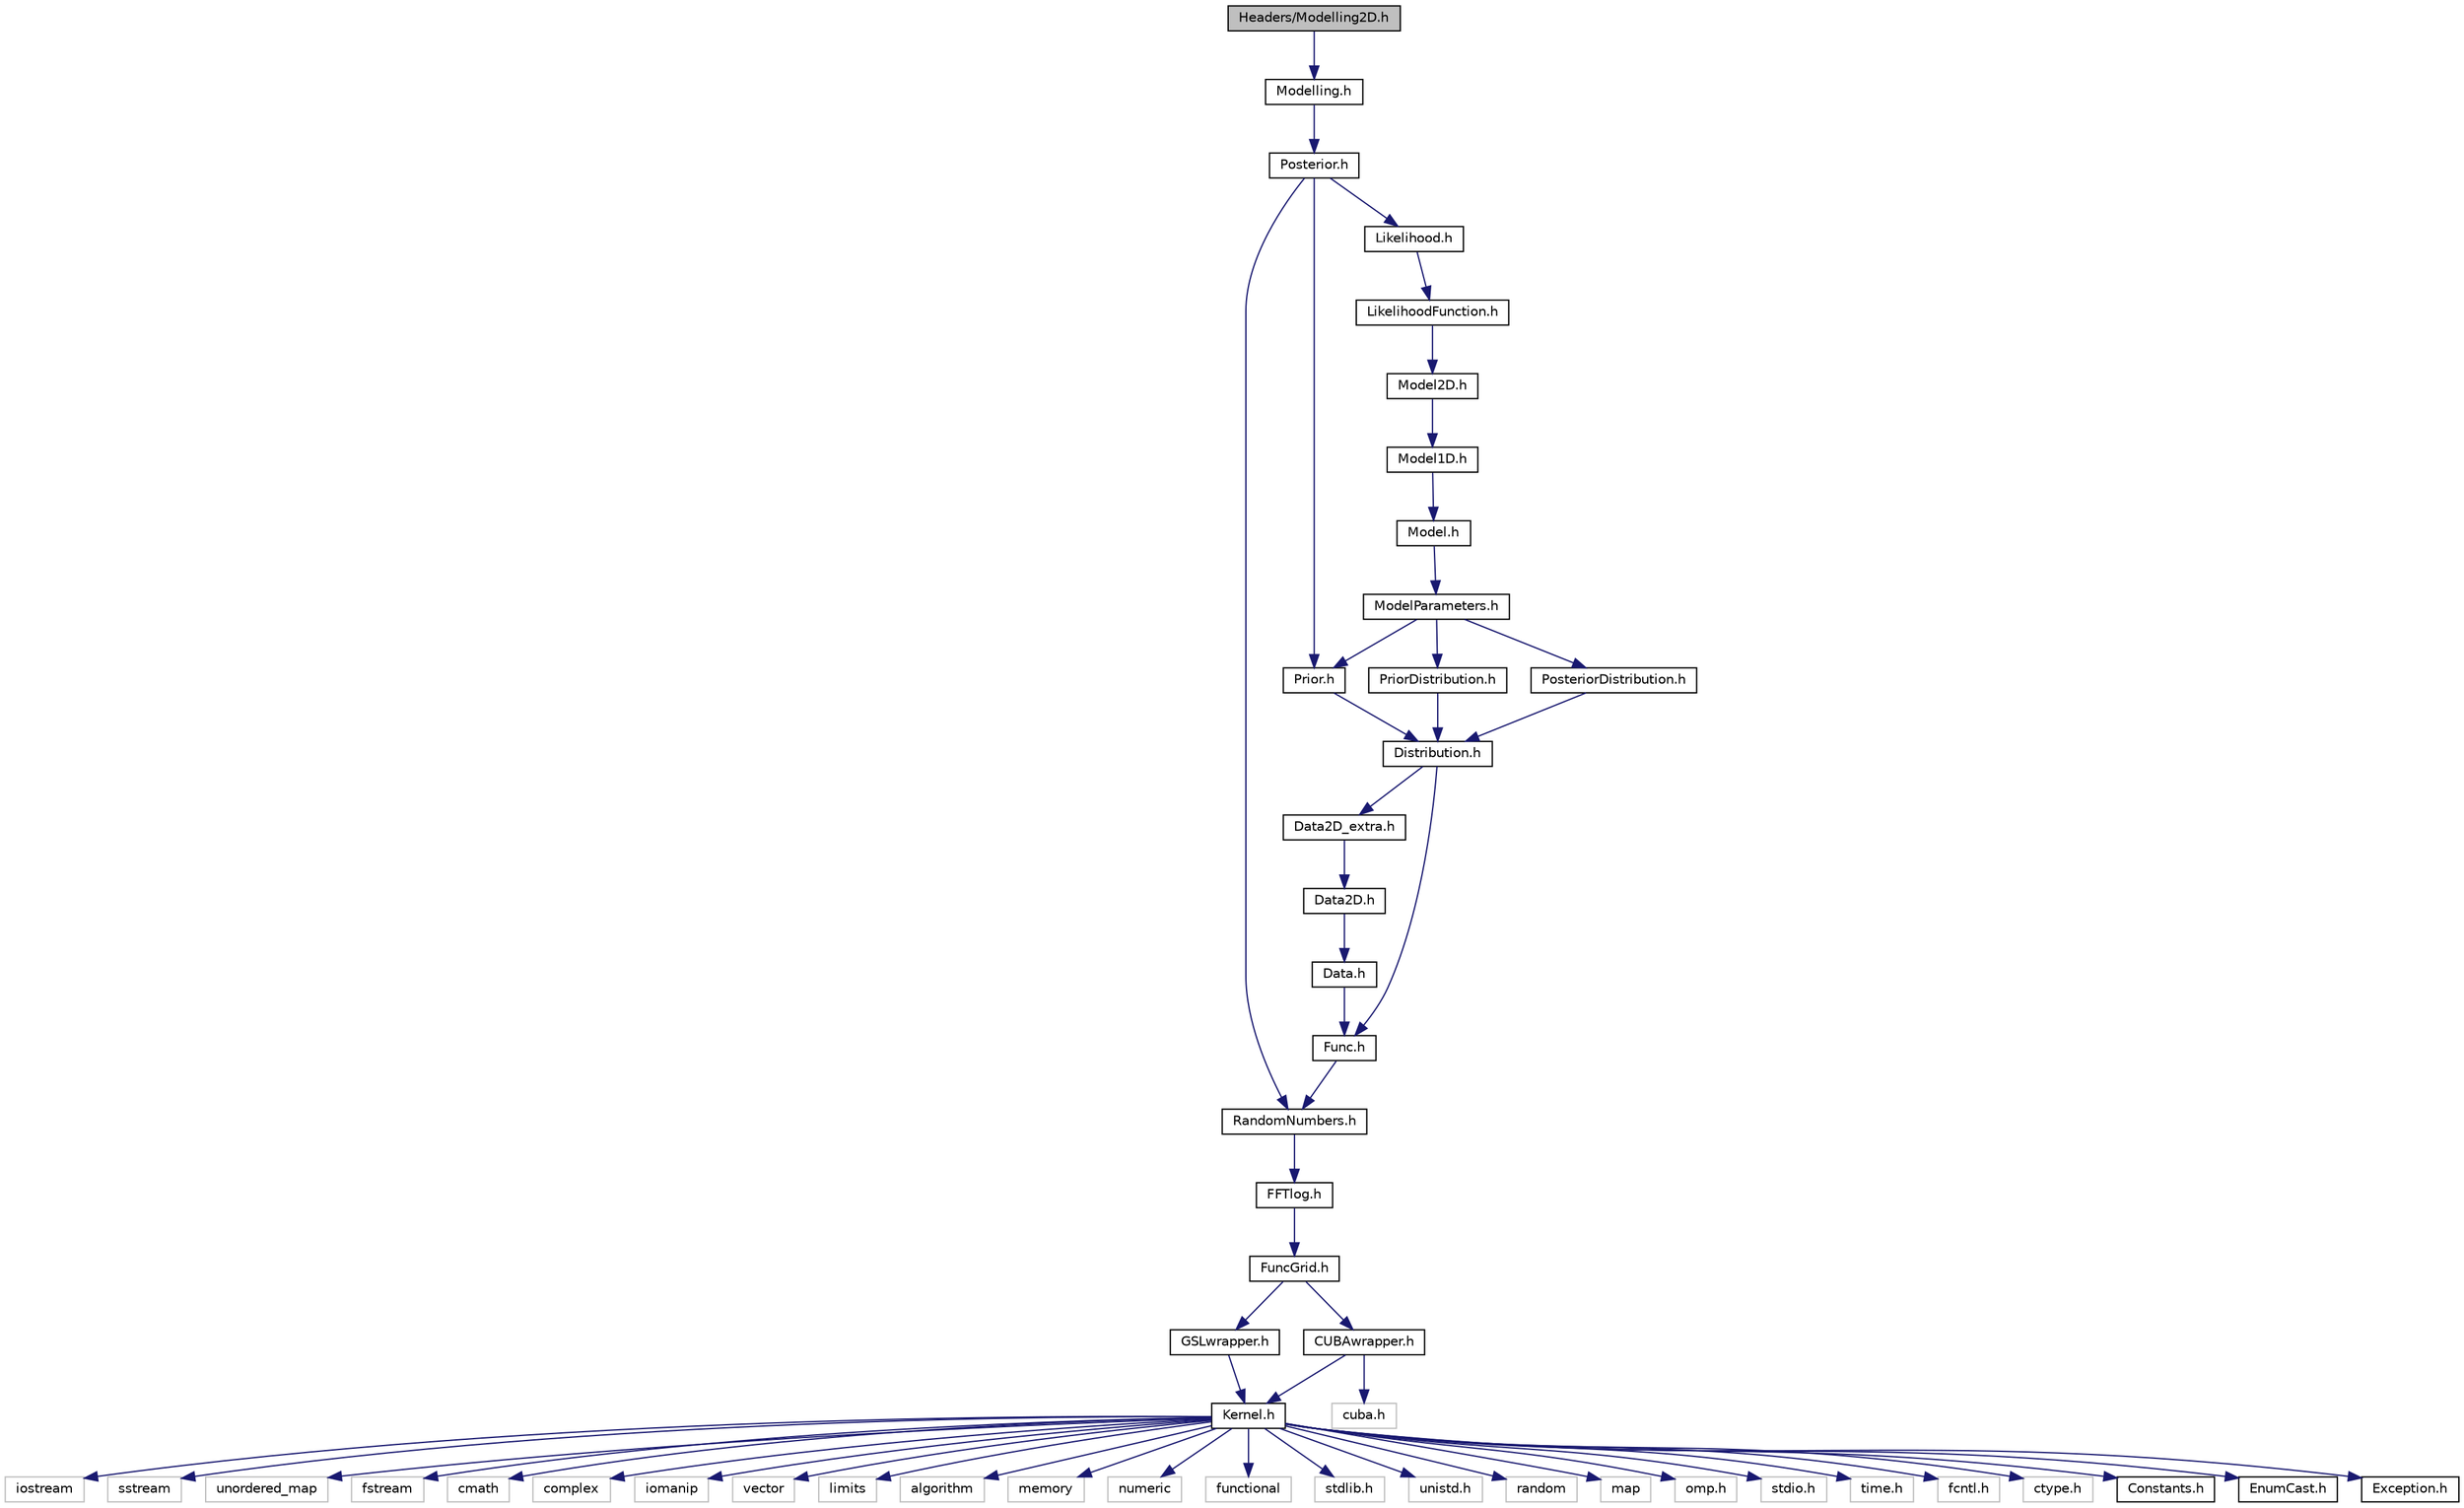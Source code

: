 digraph "Headers/Modelling2D.h"
{
  edge [fontname="Helvetica",fontsize="10",labelfontname="Helvetica",labelfontsize="10"];
  node [fontname="Helvetica",fontsize="10",shape=record];
  Node0 [label="Headers/Modelling2D.h",height=0.2,width=0.4,color="black", fillcolor="grey75", style="filled", fontcolor="black"];
  Node0 -> Node1 [color="midnightblue",fontsize="10",style="solid",fontname="Helvetica"];
  Node1 [label="Modelling.h",height=0.2,width=0.4,color="black", fillcolor="white", style="filled",URL="$d5/d4c/Modelling_8h.html",tooltip="The class Modelling. "];
  Node1 -> Node2 [color="midnightblue",fontsize="10",style="solid",fontname="Helvetica"];
  Node2 [label="Posterior.h",height=0.2,width=0.4,color="black", fillcolor="white", style="filled",URL="$d5/dee/Posterior_8h.html",tooltip="The class Posterior. "];
  Node2 -> Node3 [color="midnightblue",fontsize="10",style="solid",fontname="Helvetica"];
  Node3 [label="RandomNumbers.h",height=0.2,width=0.4,color="black", fillcolor="white", style="filled",URL="$d9/d17/RandomNumbers_8h.html",tooltip="Class functions used to generate random numbers. "];
  Node3 -> Node4 [color="midnightblue",fontsize="10",style="solid",fontname="Helvetica"];
  Node4 [label="FFTlog.h",height=0.2,width=0.4,color="black", fillcolor="white", style="filled",URL="$da/ddd/FFTlog_8h.html",tooltip="Wrapper for fftlog wripper. "];
  Node4 -> Node5 [color="midnightblue",fontsize="10",style="solid",fontname="Helvetica"];
  Node5 [label="FuncGrid.h",height=0.2,width=0.4,color="black", fillcolor="white", style="filled",URL="$d5/d38/FuncGrid_8h.html",tooltip="Class used to handle functions stored on a grid. "];
  Node5 -> Node6 [color="midnightblue",fontsize="10",style="solid",fontname="Helvetica"];
  Node6 [label="GSLwrapper.h",height=0.2,width=0.4,color="black", fillcolor="white", style="filled",URL="$de/dc4/GSLwrapper_8h.html",tooltip="functions that wrap GSL routines for integration, root finding and minimization "];
  Node6 -> Node7 [color="midnightblue",fontsize="10",style="solid",fontname="Helvetica"];
  Node7 [label="Kernel.h",height=0.2,width=0.4,color="black", fillcolor="white", style="filled",URL="$d3/de9/Kernel_8h.html",tooltip="Useful generic functions. "];
  Node7 -> Node8 [color="midnightblue",fontsize="10",style="solid",fontname="Helvetica"];
  Node8 [label="iostream",height=0.2,width=0.4,color="grey75", fillcolor="white", style="filled"];
  Node7 -> Node9 [color="midnightblue",fontsize="10",style="solid",fontname="Helvetica"];
  Node9 [label="sstream",height=0.2,width=0.4,color="grey75", fillcolor="white", style="filled"];
  Node7 -> Node10 [color="midnightblue",fontsize="10",style="solid",fontname="Helvetica"];
  Node10 [label="unordered_map",height=0.2,width=0.4,color="grey75", fillcolor="white", style="filled"];
  Node7 -> Node11 [color="midnightblue",fontsize="10",style="solid",fontname="Helvetica"];
  Node11 [label="fstream",height=0.2,width=0.4,color="grey75", fillcolor="white", style="filled"];
  Node7 -> Node12 [color="midnightblue",fontsize="10",style="solid",fontname="Helvetica"];
  Node12 [label="cmath",height=0.2,width=0.4,color="grey75", fillcolor="white", style="filled"];
  Node7 -> Node13 [color="midnightblue",fontsize="10",style="solid",fontname="Helvetica"];
  Node13 [label="complex",height=0.2,width=0.4,color="grey75", fillcolor="white", style="filled"];
  Node7 -> Node14 [color="midnightblue",fontsize="10",style="solid",fontname="Helvetica"];
  Node14 [label="iomanip",height=0.2,width=0.4,color="grey75", fillcolor="white", style="filled"];
  Node7 -> Node15 [color="midnightblue",fontsize="10",style="solid",fontname="Helvetica"];
  Node15 [label="vector",height=0.2,width=0.4,color="grey75", fillcolor="white", style="filled"];
  Node7 -> Node16 [color="midnightblue",fontsize="10",style="solid",fontname="Helvetica"];
  Node16 [label="limits",height=0.2,width=0.4,color="grey75", fillcolor="white", style="filled"];
  Node7 -> Node17 [color="midnightblue",fontsize="10",style="solid",fontname="Helvetica"];
  Node17 [label="algorithm",height=0.2,width=0.4,color="grey75", fillcolor="white", style="filled"];
  Node7 -> Node18 [color="midnightblue",fontsize="10",style="solid",fontname="Helvetica"];
  Node18 [label="memory",height=0.2,width=0.4,color="grey75", fillcolor="white", style="filled"];
  Node7 -> Node19 [color="midnightblue",fontsize="10",style="solid",fontname="Helvetica"];
  Node19 [label="numeric",height=0.2,width=0.4,color="grey75", fillcolor="white", style="filled"];
  Node7 -> Node20 [color="midnightblue",fontsize="10",style="solid",fontname="Helvetica"];
  Node20 [label="functional",height=0.2,width=0.4,color="grey75", fillcolor="white", style="filled"];
  Node7 -> Node21 [color="midnightblue",fontsize="10",style="solid",fontname="Helvetica"];
  Node21 [label="stdlib.h",height=0.2,width=0.4,color="grey75", fillcolor="white", style="filled"];
  Node7 -> Node22 [color="midnightblue",fontsize="10",style="solid",fontname="Helvetica"];
  Node22 [label="unistd.h",height=0.2,width=0.4,color="grey75", fillcolor="white", style="filled"];
  Node7 -> Node23 [color="midnightblue",fontsize="10",style="solid",fontname="Helvetica"];
  Node23 [label="random",height=0.2,width=0.4,color="grey75", fillcolor="white", style="filled"];
  Node7 -> Node24 [color="midnightblue",fontsize="10",style="solid",fontname="Helvetica"];
  Node24 [label="map",height=0.2,width=0.4,color="grey75", fillcolor="white", style="filled"];
  Node7 -> Node25 [color="midnightblue",fontsize="10",style="solid",fontname="Helvetica"];
  Node25 [label="omp.h",height=0.2,width=0.4,color="grey75", fillcolor="white", style="filled"];
  Node7 -> Node26 [color="midnightblue",fontsize="10",style="solid",fontname="Helvetica"];
  Node26 [label="stdio.h",height=0.2,width=0.4,color="grey75", fillcolor="white", style="filled"];
  Node7 -> Node27 [color="midnightblue",fontsize="10",style="solid",fontname="Helvetica"];
  Node27 [label="time.h",height=0.2,width=0.4,color="grey75", fillcolor="white", style="filled"];
  Node7 -> Node28 [color="midnightblue",fontsize="10",style="solid",fontname="Helvetica"];
  Node28 [label="fcntl.h",height=0.2,width=0.4,color="grey75", fillcolor="white", style="filled"];
  Node7 -> Node29 [color="midnightblue",fontsize="10",style="solid",fontname="Helvetica"];
  Node29 [label="ctype.h",height=0.2,width=0.4,color="grey75", fillcolor="white", style="filled"];
  Node7 -> Node30 [color="midnightblue",fontsize="10",style="solid",fontname="Helvetica"];
  Node30 [label="Constants.h",height=0.2,width=0.4,color="black", fillcolor="white", style="filled",URL="$d1/d45/Constants_8h.html",tooltip="Constants of general use. "];
  Node7 -> Node31 [color="midnightblue",fontsize="10",style="solid",fontname="Helvetica"];
  Node31 [label="EnumCast.h",height=0.2,width=0.4,color="black", fillcolor="white", style="filled",URL="$d5/d76/EnumCast_8h.html",tooltip="Classes used to cast integers and std::string into the enums used in the CosmoBolognaLib. "];
  Node7 -> Node32 [color="midnightblue",fontsize="10",style="solid",fontname="Helvetica"];
  Node32 [label="Exception.h",height=0.2,width=0.4,color="black", fillcolor="white", style="filled",URL="$d8/d8a/Exception_8h.html",tooltip="The class Exception Class used to handle the exceptions. "];
  Node5 -> Node33 [color="midnightblue",fontsize="10",style="solid",fontname="Helvetica"];
  Node33 [label="CUBAwrapper.h",height=0.2,width=0.4,color="black", fillcolor="white", style="filled",URL="$db/dad/CUBAwrapper_8h.html",tooltip="class CUBAwrapper that wrap CUBA routines for multidimensional integration "];
  Node33 -> Node34 [color="midnightblue",fontsize="10",style="solid",fontname="Helvetica"];
  Node34 [label="cuba.h",height=0.2,width=0.4,color="grey75", fillcolor="white", style="filled"];
  Node33 -> Node7 [color="midnightblue",fontsize="10",style="solid",fontname="Helvetica"];
  Node2 -> Node35 [color="midnightblue",fontsize="10",style="solid",fontname="Helvetica"];
  Node35 [label="Prior.h",height=0.2,width=0.4,color="black", fillcolor="white", style="filled",URL="$d8/de3/Prior_8h.html",tooltip="The class Prior. "];
  Node35 -> Node36 [color="midnightblue",fontsize="10",style="solid",fontname="Helvetica"];
  Node36 [label="Distribution.h",height=0.2,width=0.4,color="black", fillcolor="white", style="filled",URL="$d5/d4d/Distribution_8h.html",tooltip="The class Distribution. "];
  Node36 -> Node37 [color="midnightblue",fontsize="10",style="solid",fontname="Helvetica"];
  Node37 [label="Data2D_extra.h",height=0.2,width=0.4,color="black", fillcolor="white", style="filled",URL="$db/db1/Data2D__extra_8h.html",tooltip="The class Data2D_extra. "];
  Node37 -> Node38 [color="midnightblue",fontsize="10",style="solid",fontname="Helvetica"];
  Node38 [label="Data2D.h",height=0.2,width=0.4,color="black", fillcolor="white", style="filled",URL="$d1/dfe/Data2D_8h.html",tooltip="The class Data2D. "];
  Node38 -> Node39 [color="midnightblue",fontsize="10",style="solid",fontname="Helvetica"];
  Node39 [label="Data.h",height=0.2,width=0.4,color="black", fillcolor="white", style="filled",URL="$d6/df6/Data_8h.html",tooltip="The class Data. "];
  Node39 -> Node40 [color="midnightblue",fontsize="10",style="solid",fontname="Helvetica"];
  Node40 [label="Func.h",height=0.2,width=0.4,color="black", fillcolor="white", style="filled",URL="$d2/d8a/Func_8h.html",tooltip="Useful generic functions. "];
  Node40 -> Node3 [color="midnightblue",fontsize="10",style="solid",fontname="Helvetica"];
  Node36 -> Node40 [color="midnightblue",fontsize="10",style="solid",fontname="Helvetica"];
  Node2 -> Node41 [color="midnightblue",fontsize="10",style="solid",fontname="Helvetica"];
  Node41 [label="Likelihood.h",height=0.2,width=0.4,color="black", fillcolor="white", style="filled",URL="$db/dd8/Likelihood_8h.html",tooltip="The class Likelihood. "];
  Node41 -> Node42 [color="midnightblue",fontsize="10",style="solid",fontname="Helvetica"];
  Node42 [label="LikelihoodFunction.h",height=0.2,width=0.4,color="black", fillcolor="white", style="filled",URL="$dd/ded/LikelihoodFunction_8h.html",tooltip="Likelihood function. "];
  Node42 -> Node43 [color="midnightblue",fontsize="10",style="solid",fontname="Helvetica"];
  Node43 [label="Model2D.h",height=0.2,width=0.4,color="black", fillcolor="white", style="filled",URL="$d7/de6/Model2D_8h.html",tooltip="The class Model2D. "];
  Node43 -> Node44 [color="midnightblue",fontsize="10",style="solid",fontname="Helvetica"];
  Node44 [label="Model1D.h",height=0.2,width=0.4,color="black", fillcolor="white", style="filled",URL="$d9/d12/Model1D_8h.html",tooltip="The class Model1D. "];
  Node44 -> Node45 [color="midnightblue",fontsize="10",style="solid",fontname="Helvetica"];
  Node45 [label="Model.h",height=0.2,width=0.4,color="black", fillcolor="white", style="filled",URL="$d3/d5a/Model_8h.html",tooltip="The class Model. "];
  Node45 -> Node46 [color="midnightblue",fontsize="10",style="solid",fontname="Helvetica"];
  Node46 [label="ModelParameters.h",height=0.2,width=0.4,color="black", fillcolor="white", style="filled",URL="$dc/d6a/ModelParameters_8h.html",tooltip="The class ModelParameters. "];
  Node46 -> Node35 [color="midnightblue",fontsize="10",style="solid",fontname="Helvetica"];
  Node46 -> Node47 [color="midnightblue",fontsize="10",style="solid",fontname="Helvetica"];
  Node47 [label="PriorDistribution.h",height=0.2,width=0.4,color="black", fillcolor="white", style="filled",URL="$db/d6c/PriorDistribution_8h.html",tooltip="The class PriorDistribution. "];
  Node47 -> Node36 [color="midnightblue",fontsize="10",style="solid",fontname="Helvetica"];
  Node46 -> Node48 [color="midnightblue",fontsize="10",style="solid",fontname="Helvetica"];
  Node48 [label="PosteriorDistribution.h",height=0.2,width=0.4,color="black", fillcolor="white", style="filled",URL="$db/dbb/PosteriorDistribution_8h.html",tooltip="The class PosteriorDistribution. "];
  Node48 -> Node36 [color="midnightblue",fontsize="10",style="solid",fontname="Helvetica"];
}

